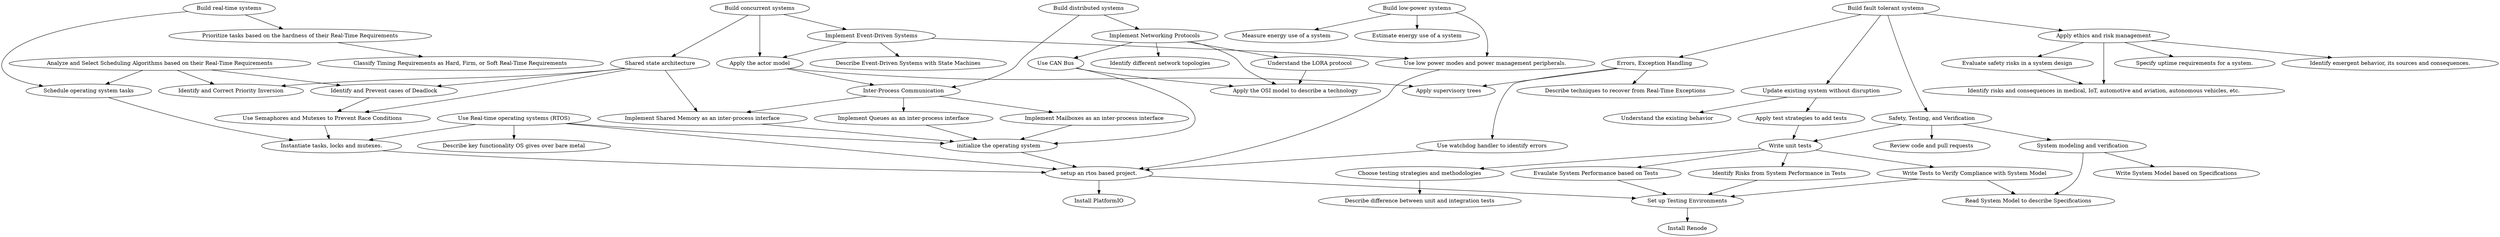 digraph G {
    rtos0 [label="Build real-time systems"];
rtos0 -> {rtos04, rtos01};
    rtos00 [label="Classify Timing Requirements as Hard, Firm, or Soft Real-Time Requirements"];
    rtos01 [label="Prioritize tasks based on the hardness of their Real-Time Requirements"];
rtos01 -> rtos00;
    rtos02 [label="Analyze and Select Scheduling Algorithms based on their Real-Time Requirements"];
    rtos02 -> {rtos112, rtos111, rtos04};
    rtos04 [label="Schedule operating system tasks"]
rtos04 -> rtos033;
    rtos03 [label="Use Real-time operating systems (RTOS)"];
rtos03 -> {rtos030, rtos031, rtos032, rtos033};
    rtos030 [label="Describe key functionality OS gives over bare metal"];
    rtos031 [label="setup an rtos based project."];
rtos031 -> {rtos0310, rtos314};
    rtos0310 [label="Install PlatformIO"];
    rtos032 [label="initialize the operating system"];
rtos032 -> {rtos031};
    rtos033 [label="Instantiate tasks, locks and mutexes."];
rtos033 -> {rtos031}
    rtos1 [label="Build concurrent systems"];
rtos1 -> {rtos10, rtos11, rtos12};
rtos10 [label="Apply the actor model"];
rtos10 -> {rtos212, rtos81, rtos212};
    rtos11 [label="Shared state architecture"];
rtos11 -> {rtos110, rtos111, rtos112, rtos812};
    rtos110 [label="Use Semaphores and Mutexes to Prevent Race Conditions"];
rtos110 -> {rtos033};
    rtos111 [label="Identify and Prevent cases of Deadlock"];
rtos111 -> {rtos110};
    rtos112 [label="Identify and Correct Priority Inversion"];
    rtos12 [label="Implement Event-Driven Systems"];
    rtos12 -> rtos53;
rtos12 -> {rtos120};
    rtos120 [label="Describe Event-Driven Systems with State Machines"];
rtos12 -> rtos10;
    rtos2 [label="Build fault tolerant systems"];
rtos2 -> {rtos21, rtos7, rtos3, rtos32};
    rtos21 [label="Errors, Exception Handling"];
rtos21 -> {rtos210, rtos211, rtos212};
rtos210 [label="Use watchdog handler to identify errors"];
rtos210 -> rtos031
    rtos211 [label="Describe techniques to recover from Real-Time Exceptions"];
    rtos212 [label="Apply supervisory trees"];
    rtos3 [label="Safety, Testing, and Verification"];
rtos3 -> {rtos30, rtos31, rtos6};
    rtos30 [label="System modeling and verification"];
rtos30 -> { rtos300, rtos301};
    rtos300 [label="Write System Model based on Specifications"];
    rtos301 [label="Read System Model to describe Specifications"];
    rtos31 [label="Write unit tests"];
rtos31 -> { rtos310, rtos311, rtos312, rtos313};
rtos310 [label="Choose testing strategies and methodologies"];
rtos310 -> rtos315;
    rtos314 [label="Set up Testing Environments"];
    rtos315 [label="Describe difference between unit and integration tests"];
rtos314 -> {rtos3140};
    rtos3140 [label="Install Renode"];
    rtos311 [label="Write Tests to Verify Compliance with System Model"];
    rtos312 [label="Evaulate System Performance based on Tests"];
    rtos313 [label="Identify Risks from System Performance in Tests"];
    rtos32 [label="Update existing system without disruption"];
rtos311 -> {rtos314, rtos301};
rtos312 -> rtos314;
rtos313 -> rtos314;
rtos32 -> {rtos320, rtos321};
    rtos320 [label="Understand the existing behavior"];
    rtos321 [label="Apply test strategies to add tests"];
rtos321 -> {rtos31};
    rtos5 [label="Build low-power systems"];
rtos5 -> { rtos51, rtos52, rtos53 };
    rtos51 [label="Estimate energy use of a system"];
    rtos52 [label="Measure energy use of a system"];
    rtos53 [label="Use low power modes and power management peripherals."];
rtos53 -> rtos031
    rtos6 [label="Review code and pull requests"];
    rtos7 [label="Apply ethics and risk management"];
rtos7 -> { rtos70, rtos71, rtos72, rtos73 };
    rtos70 [label="Identify risks and consequences in medical, IoT, automotive and aviation, autonomous vehicles, etc."];
    rtos71 [label="Evaluate safety risks in a system design"];
rtos71 -> {rtos70};
    rtos72 [label="Specify uptime requirements for a system."];
    rtos73 [label="Identify emergent behavior, its sources and consequences."];
    rtos8 [label="Build distributed systems"];
rtos8 -> {rtos81, rtos82}
    rtos81 [label="Inter-Process Communication"];
rtos81 -> { rtos810, rtos811, rtos812};
    rtos810 [label="Implement Queues as an inter-process interface"];
    rtos811 [label="Implement Mailboxes as an inter-process interface"];
    rtos812 [label="Implement Shared Memory as an inter-process interface"];
rtos810 -> rtos032;
rtos811 -> rtos032;
rtos812 -> rtos032;
    rtos82 [label="Implement Networking Protocols"];
rtos82 -> {rtos820, rtos821, rtos83, rtos85};
rtos85 [label="Use CAN Bus"];
rtos85 -> rtos032;
rtos85 -> rtos821;
    rtos820 [label="Identify different network topologies"];
    rtos821 [label="Apply the OSI model to describe a technology"];
    rtos83 [label="Understand the LORA protocol"];
rtos83 -> rtos821;
{ rank=same; rtos0; rtos1; rtos2; rtos8; rtos5}
}
